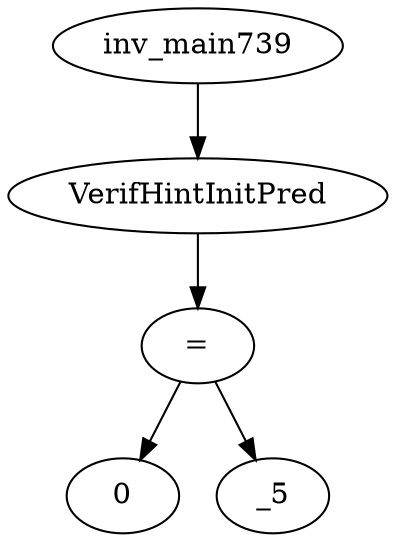digraph dag {
0 [label="inv_main739"];
1 [label="VerifHintInitPred"];
2 [label="="];
3 [label="0"];
4 [label="_5"];
0->1
1->2
2->4
2 -> 3
}
